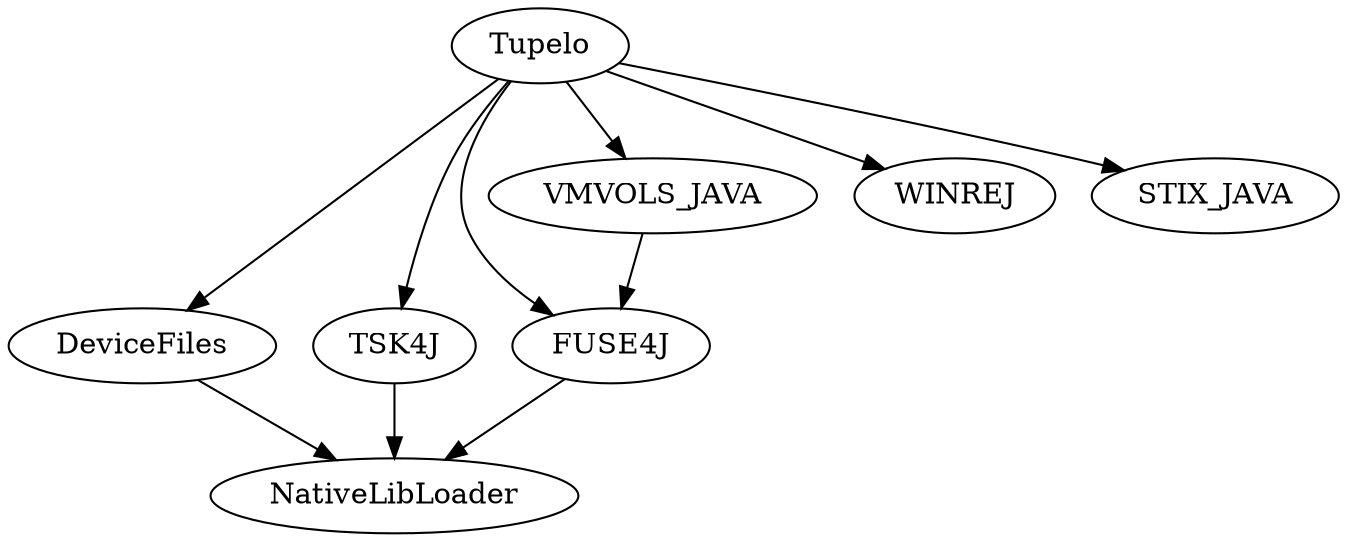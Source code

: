 digraph {
	DeviceFiles -> NativeLibLoader;

	TSK4J -> NativeLibLoader;

	FUSE4J -> NativeLibLoader;

	Tupelo -> DeviceFiles;

	Tupelo -> TSK4J;

	Tupelo -> VMVOLS_JAVA;

	Tupelo -> FUSE4J;

	VMVOLS_JAVA -> FUSE4J;

	Tupelo -> WINREJ;

	Tupelo -> STIX_JAVA;
}
